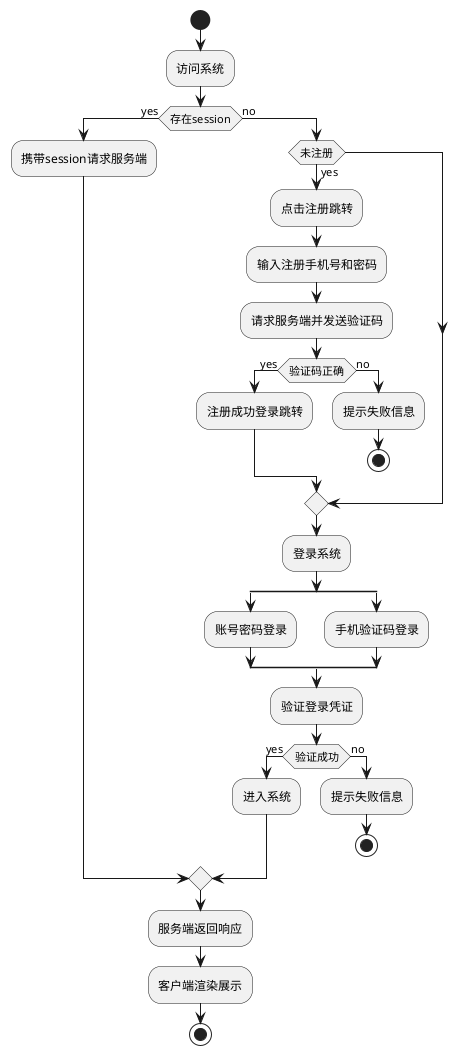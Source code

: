 @startuml
start
:访问系统;
if (存在session) then (yes)
	:携带session请求服务端;
else (no)
    if (未注册) then (yes)
    	:点击注册跳转;
    	:输入注册手机号和密码;
    	:请求服务端并发送验证码;
    	if (验证码正确) then (yes)
    	    :注册成功登录跳转;
    	else (no)
    	    :提示失败信息;
    	    stop
    	endif
    endif
    :登录系统;
    split
        :账号密码登录;
    split again
        :手机验证码登录;
    end split
    :验证登录凭证;
    if (验证成功) then (yes)
        :进入系统;
    else (no)
        :提示失败信息;
        stop
    endif
endif
:服务端返回响应;
:客户端渲染展示;
stop
@enduml